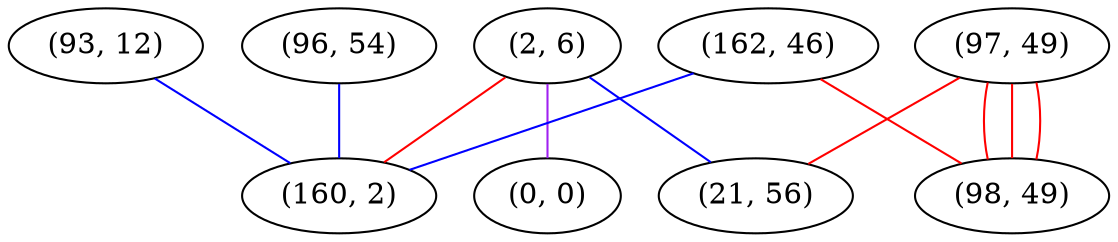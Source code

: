 graph "" {
"(96, 54)";
"(2, 6)";
"(97, 49)";
"(93, 12)";
"(0, 0)";
"(21, 56)";
"(162, 46)";
"(160, 2)";
"(98, 49)";
"(96, 54)" -- "(160, 2)"  [color=blue, key=0, weight=3];
"(2, 6)" -- "(0, 0)"  [color=purple, key=0, weight=4];
"(2, 6)" -- "(160, 2)"  [color=red, key=0, weight=1];
"(2, 6)" -- "(21, 56)"  [color=blue, key=0, weight=3];
"(97, 49)" -- "(98, 49)"  [color=red, key=0, weight=1];
"(97, 49)" -- "(98, 49)"  [color=red, key=1, weight=1];
"(97, 49)" -- "(98, 49)"  [color=red, key=2, weight=1];
"(97, 49)" -- "(21, 56)"  [color=red, key=0, weight=1];
"(93, 12)" -- "(160, 2)"  [color=blue, key=0, weight=3];
"(162, 46)" -- "(160, 2)"  [color=blue, key=0, weight=3];
"(162, 46)" -- "(98, 49)"  [color=red, key=0, weight=1];
}

